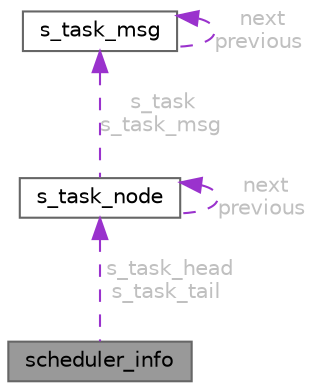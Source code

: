 digraph "scheduler_info"
{
 // LATEX_PDF_SIZE
  bgcolor="transparent";
  edge [fontname=Helvetica,fontsize=10,labelfontname=Helvetica,labelfontsize=10];
  node [fontname=Helvetica,fontsize=10,shape=box,height=0.2,width=0.4];
  Node1 [id="Node000001",label="scheduler_info",height=0.2,width=0.4,color="gray40", fillcolor="grey60", style="filled", fontcolor="black",tooltip=" "];
  Node2 -> Node1 [id="edge1_Node000001_Node000002",dir="back",color="darkorchid3",style="dashed",tooltip=" ",label=" s_task_head\ns_task_tail",fontcolor="grey" ];
  Node2 [id="Node000002",label="s_task_node",height=0.2,width=0.4,color="gray40", fillcolor="white", style="filled",URL="$structs__task__node.html",tooltip=" "];
  Node3 -> Node2 [id="edge2_Node000002_Node000003",dir="back",color="darkorchid3",style="dashed",tooltip=" ",label=" s_task\ns_task_msg",fontcolor="grey" ];
  Node3 [id="Node000003",label="s_task_msg",height=0.2,width=0.4,color="gray40", fillcolor="white", style="filled",URL="$structs__task__msg.html",tooltip=" "];
  Node3 -> Node3 [id="edge3_Node000003_Node000003",dir="back",color="darkorchid3",style="dashed",tooltip=" ",label=" next\nprevious",fontcolor="grey" ];
  Node2 -> Node2 [id="edge4_Node000002_Node000002",dir="back",color="darkorchid3",style="dashed",tooltip=" ",label=" next\nprevious",fontcolor="grey" ];
}
